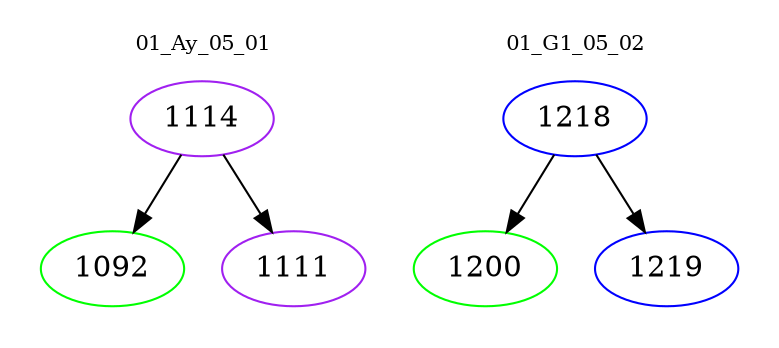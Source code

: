 digraph{
subgraph cluster_0 {
color = white
label = "01_Ay_05_01";
fontsize=10;
T0_1114 [label="1114", color="purple"]
T0_1114 -> T0_1092 [color="black"]
T0_1092 [label="1092", color="green"]
T0_1114 -> T0_1111 [color="black"]
T0_1111 [label="1111", color="purple"]
}
subgraph cluster_1 {
color = white
label = "01_G1_05_02";
fontsize=10;
T1_1218 [label="1218", color="blue"]
T1_1218 -> T1_1200 [color="black"]
T1_1200 [label="1200", color="green"]
T1_1218 -> T1_1219 [color="black"]
T1_1219 [label="1219", color="blue"]
}
}

